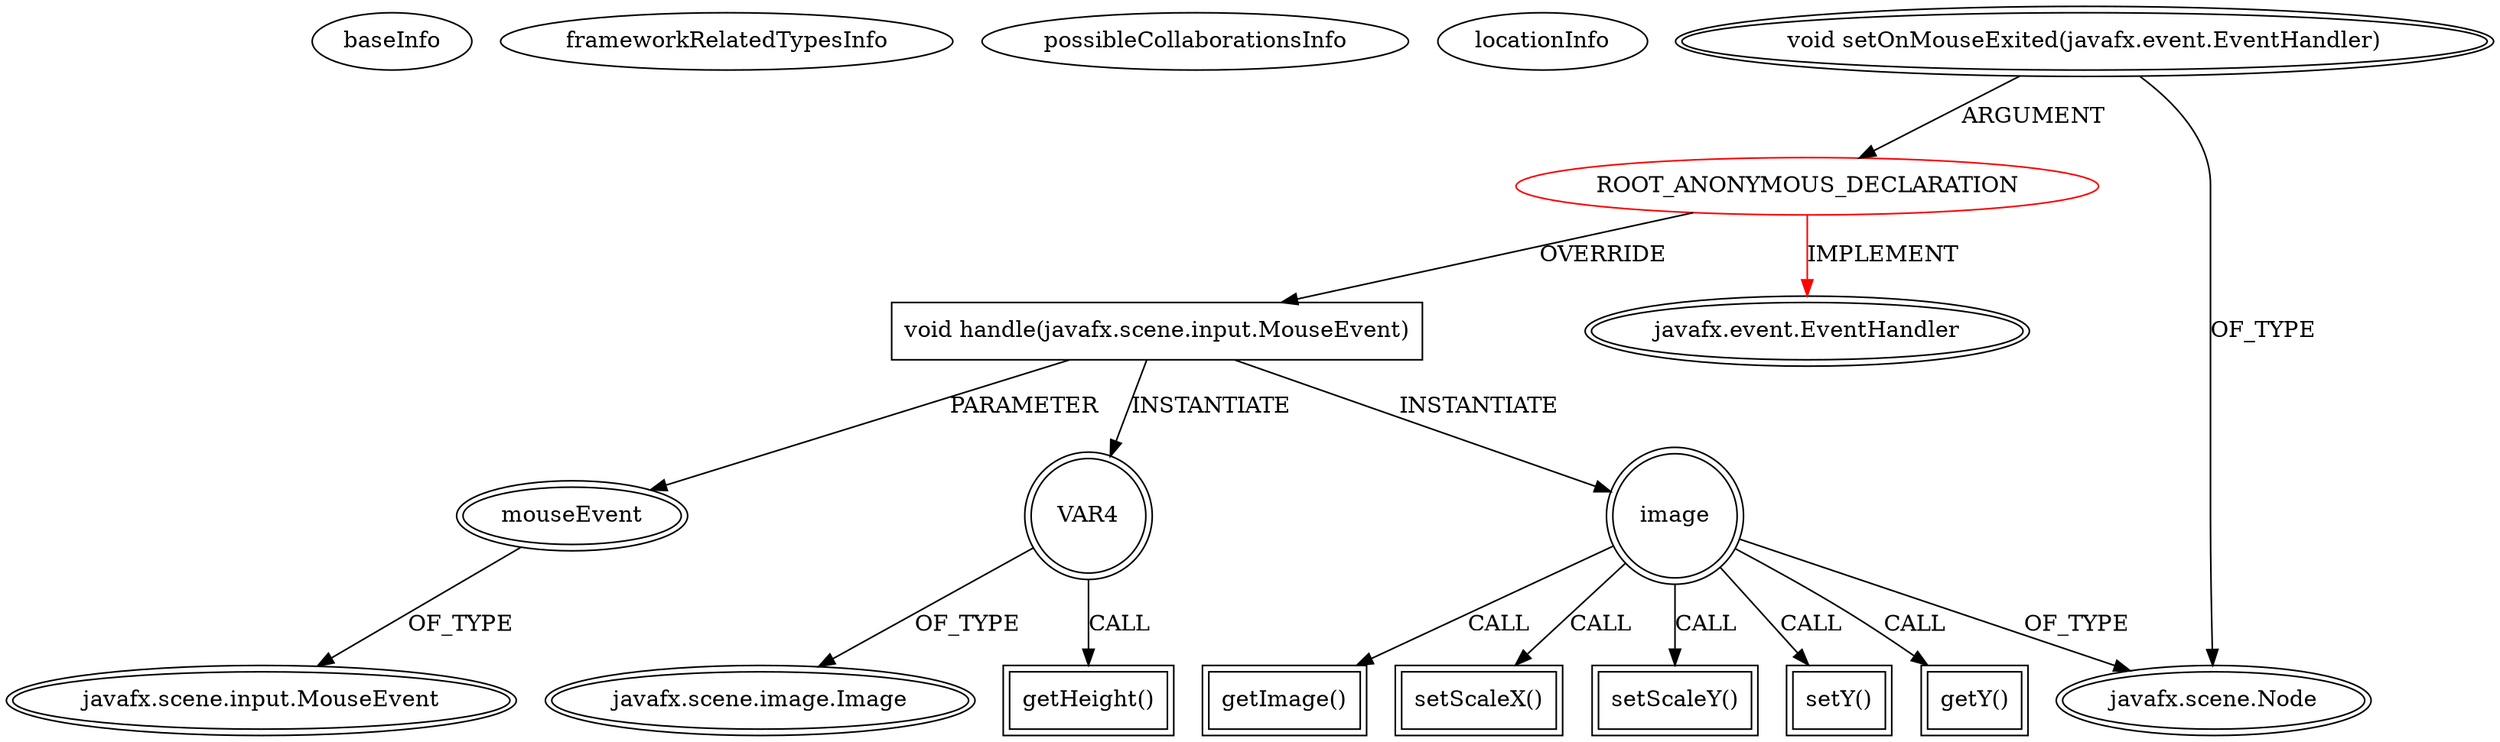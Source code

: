 digraph {
baseInfo[graphId=4280,category="extension_graph",isAnonymous=true,possibleRelation=false]
frameworkRelatedTypesInfo[0="javafx.event.EventHandler"]
possibleCollaborationsInfo[]
locationInfo[projectName="stepanovdg-VisualJadeMotionModel",filePath="/stepanovdg-VisualJadeMotionModel/VisualJadeMotionModel-master/src/by/bsu/kurs/stepanov/visualisation/agents/NodeAgentUi.java",contextSignature="void NodeAgentUi(java.lang.String,by.bsu.kurs.stepanov.types.Coordinates)",graphId="4280"]
0[label="ROOT_ANONYMOUS_DECLARATION",vertexType="ROOT_ANONYMOUS_DECLARATION",isFrameworkType=false,color=red]
1[label="javafx.event.EventHandler",vertexType="FRAMEWORK_INTERFACE_TYPE",isFrameworkType=true,peripheries=2]
2[label="void setOnMouseExited(javafx.event.EventHandler)",vertexType="OUTSIDE_CALL",isFrameworkType=true,peripheries=2]
3[label="javafx.scene.Node",vertexType="FRAMEWORK_CLASS_TYPE",isFrameworkType=true,peripheries=2]
4[label="void handle(javafx.scene.input.MouseEvent)",vertexType="OVERRIDING_METHOD_DECLARATION",isFrameworkType=false,shape=box]
5[label="mouseEvent",vertexType="PARAMETER_DECLARATION",isFrameworkType=true,peripheries=2]
6[label="javafx.scene.input.MouseEvent",vertexType="FRAMEWORK_CLASS_TYPE",isFrameworkType=true,peripheries=2]
7[label="image",vertexType="VARIABLE_EXPRESION",isFrameworkType=true,peripheries=2,shape=circle]
8[label="setScaleX()",vertexType="INSIDE_CALL",isFrameworkType=true,peripheries=2,shape=box]
11[label="setScaleY()",vertexType="INSIDE_CALL",isFrameworkType=true,peripheries=2,shape=box]
13[label="setY()",vertexType="INSIDE_CALL",isFrameworkType=true,peripheries=2,shape=box]
15[label="getY()",vertexType="INSIDE_CALL",isFrameworkType=true,peripheries=2,shape=box]
16[label="VAR4",vertexType="VARIABLE_EXPRESION",isFrameworkType=true,peripheries=2,shape=circle]
18[label="javafx.scene.image.Image",vertexType="FRAMEWORK_CLASS_TYPE",isFrameworkType=true,peripheries=2]
17[label="getHeight()",vertexType="INSIDE_CALL",isFrameworkType=true,peripheries=2,shape=box]
20[label="getImage()",vertexType="INSIDE_CALL",isFrameworkType=true,peripheries=2,shape=box]
0->1[label="IMPLEMENT",color=red]
2->0[label="ARGUMENT"]
2->3[label="OF_TYPE"]
0->4[label="OVERRIDE"]
5->6[label="OF_TYPE"]
4->5[label="PARAMETER"]
4->7[label="INSTANTIATE"]
7->3[label="OF_TYPE"]
7->8[label="CALL"]
7->11[label="CALL"]
7->13[label="CALL"]
7->15[label="CALL"]
4->16[label="INSTANTIATE"]
16->18[label="OF_TYPE"]
16->17[label="CALL"]
7->20[label="CALL"]
}
